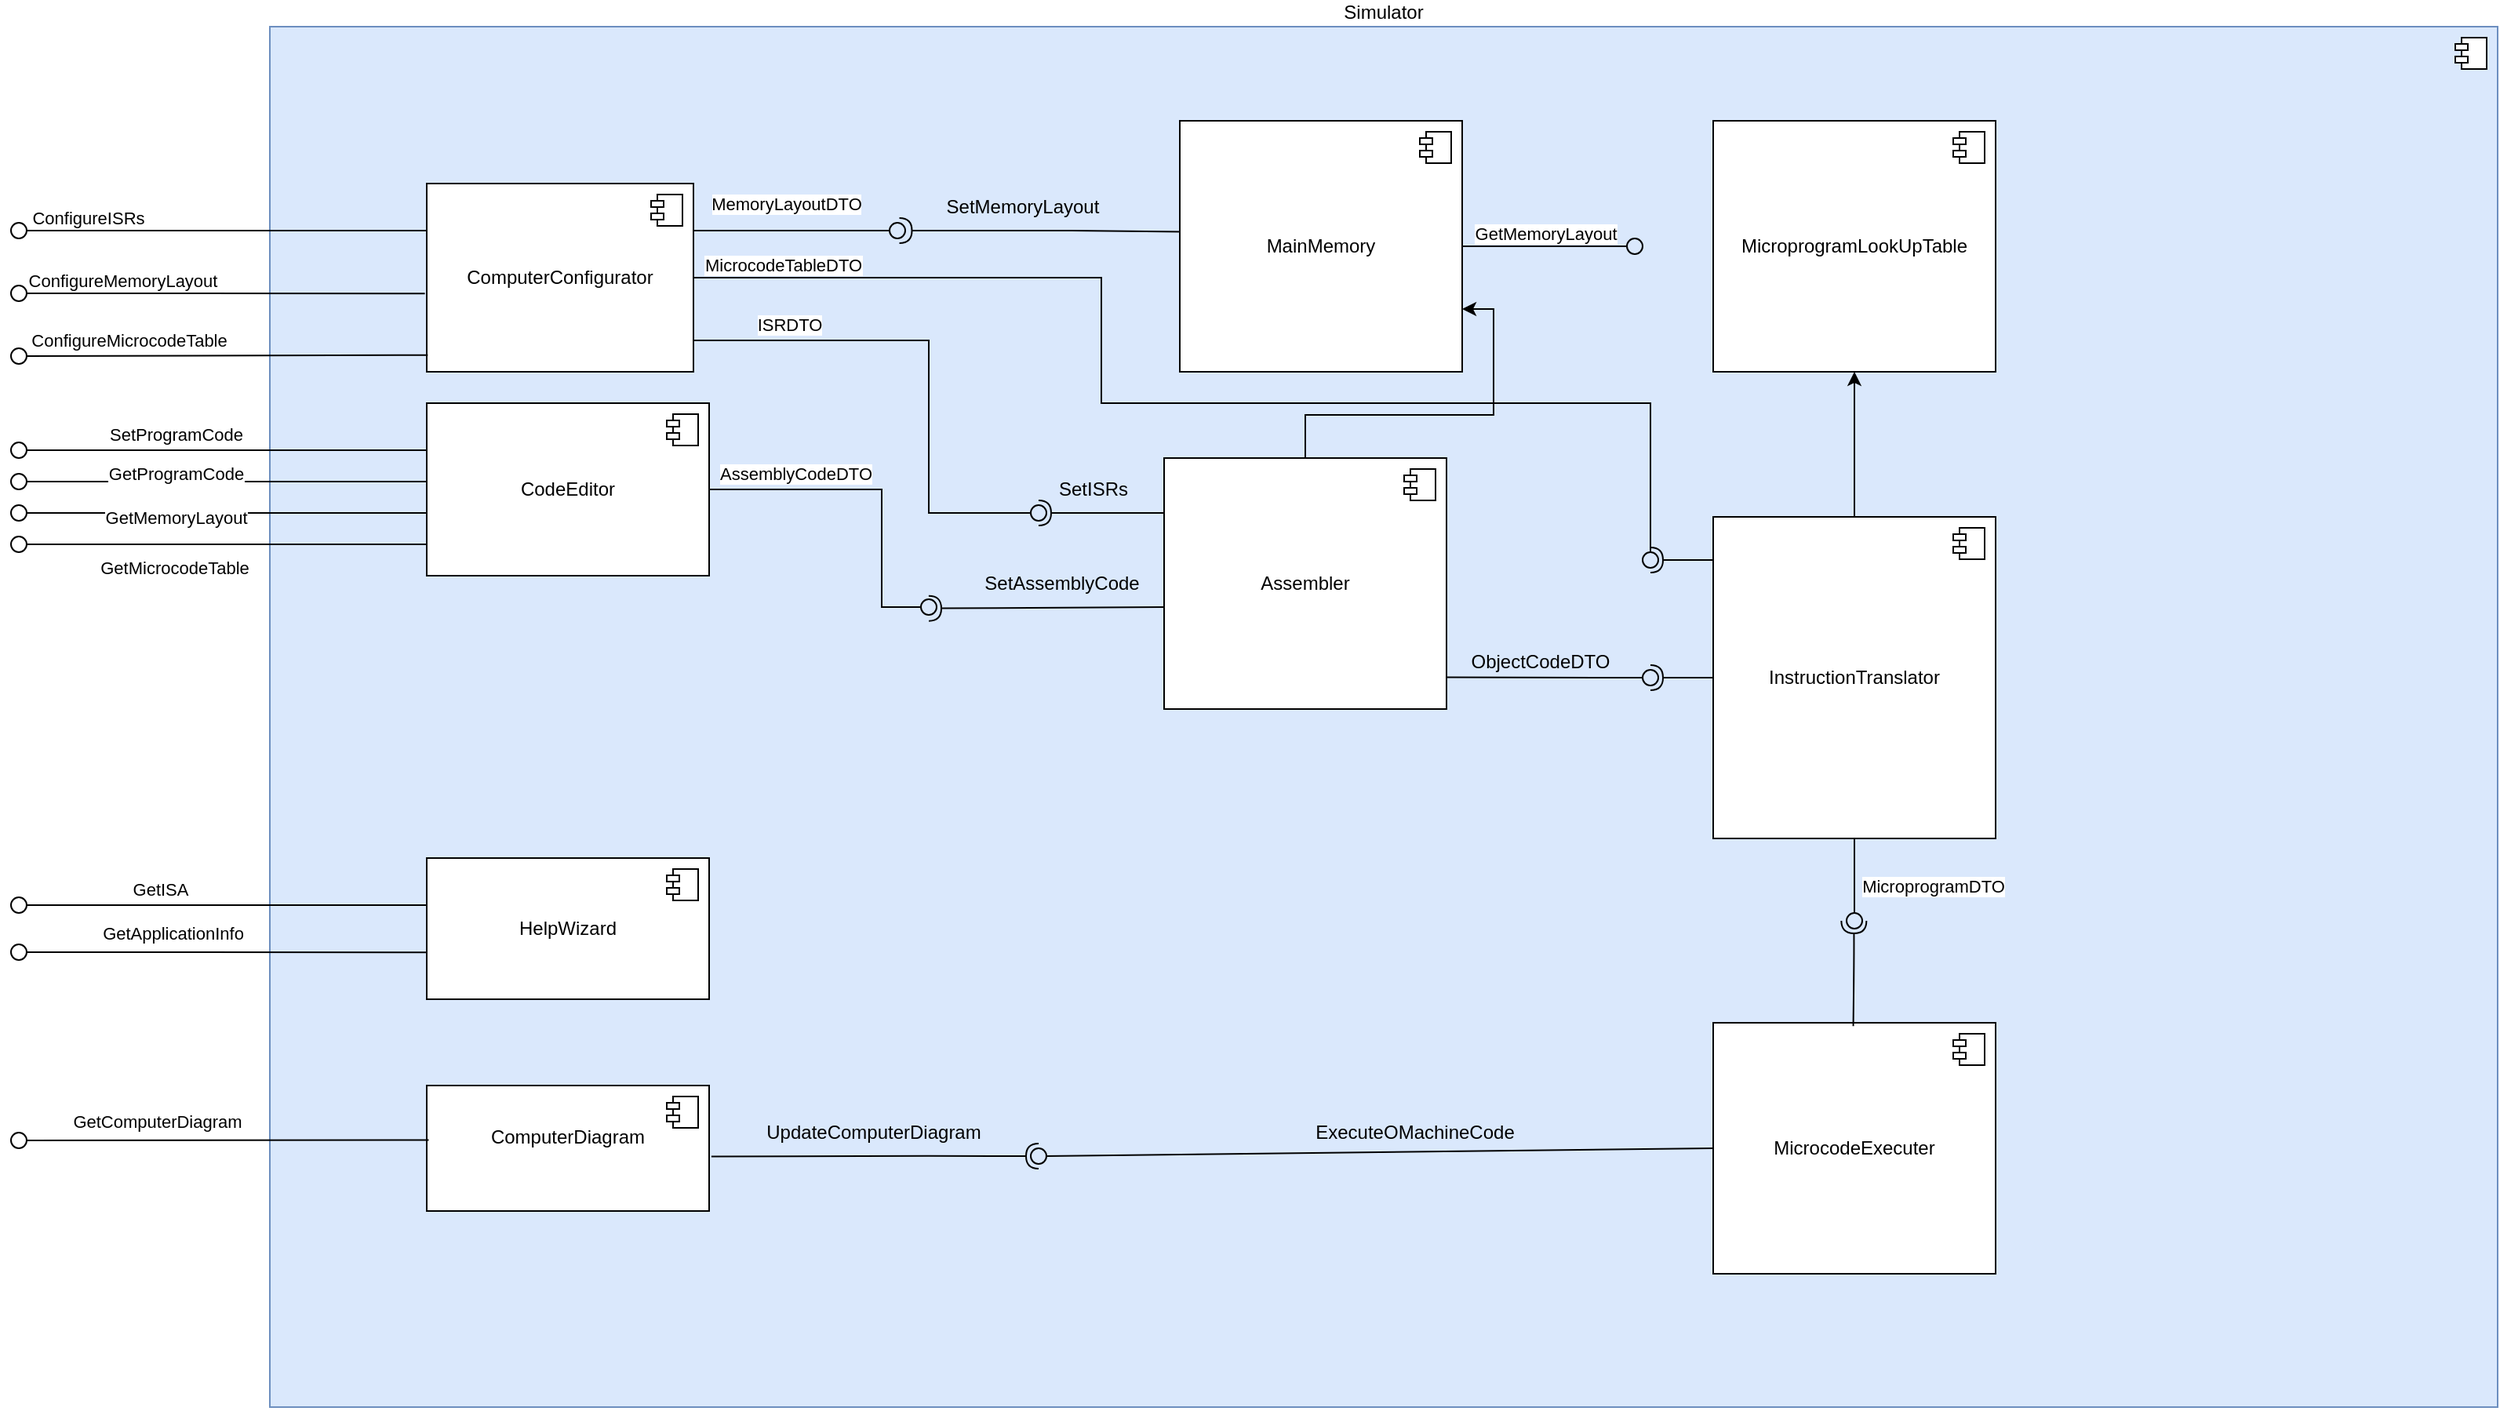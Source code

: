 <mxfile version="26.1.3">
  <diagram name="Page-1" id="o5wIGqXDKvJi780g8giX">
    <mxGraphModel grid="1" page="1" gridSize="10" guides="1" tooltips="1" connect="1" arrows="1" fold="1" pageScale="1" pageWidth="827" pageHeight="1169" math="0" shadow="0">
      <root>
        <mxCell id="0" />
        <mxCell id="1" parent="0" />
        <mxCell id="_UufItp2rTg2V5WhQBbC-9" value="" style="ellipse;whiteSpace=wrap;html=1;align=center;aspect=fixed;fillColor=none;strokeColor=none;resizable=0;perimeter=centerPerimeter;rotatable=0;allowArrows=0;points=[];outlineConnect=1;" vertex="1" parent="1">
          <mxGeometry x="300" y="760" width="10" height="10" as="geometry" />
        </mxCell>
        <mxCell id="_UufItp2rTg2V5WhQBbC-16" value="Simulator" style="html=1;dropTarget=0;whiteSpace=wrap;fillColor=#dae8fc;strokeColor=#6c8ebf;movable=0;resizable=0;rotatable=0;deletable=0;editable=0;locked=1;connectable=0;labelPosition=center;verticalLabelPosition=top;align=center;verticalAlign=bottom;" vertex="1" parent="1">
          <mxGeometry x="200" y="630" width="1420" height="880" as="geometry" />
        </mxCell>
        <mxCell id="_UufItp2rTg2V5WhQBbC-17" value="" style="shape=module;jettyWidth=8;jettyHeight=4;" vertex="1" parent="_UufItp2rTg2V5WhQBbC-16">
          <mxGeometry x="1" width="20" height="20" relative="1" as="geometry">
            <mxPoint x="-27" y="7" as="offset" />
          </mxGeometry>
        </mxCell>
        <mxCell id="_UufItp2rTg2V5WhQBbC-2" value="CodeEditor" style="html=1;dropTarget=0;whiteSpace=wrap;points=[[0,0.25,0,0,0],[0,0.46,0,0,0],[0,0.64,0,0,0],[0,0.83,0,0,0],[0.25,0,0,0,0],[0.25,1,0,0,0],[0.5,0,0,0,0],[0.5,1,0,0,0],[0.75,0,0,0,0],[0.75,1,0,0,0],[1,0,0,0,0],[1,0.25,0,0,0],[1,0.5,0,0,0],[1,0.75,0,0,0],[1,1,0,0,0]];movable=1;resizable=1;rotatable=1;deletable=1;editable=1;locked=0;connectable=1;" vertex="1" parent="1">
          <mxGeometry x="300" y="870" width="180" height="110" as="geometry" />
        </mxCell>
        <mxCell id="_UufItp2rTg2V5WhQBbC-3" value="" style="shape=module;jettyWidth=8;jettyHeight=4;" vertex="1" parent="_UufItp2rTg2V5WhQBbC-2">
          <mxGeometry x="1" width="20" height="20" relative="1" as="geometry">
            <mxPoint x="-27" y="7" as="offset" />
          </mxGeometry>
        </mxCell>
        <mxCell id="_UufItp2rTg2V5WhQBbC-26" value="SetProgramCode" style="edgeLabel;html=1;align=center;verticalAlign=middle;resizable=0;points=[];" vertex="1" connectable="0" parent="1">
          <mxGeometry x="140.0" y="890" as="geometry" />
        </mxCell>
        <mxCell id="_UufItp2rTg2V5WhQBbC-49" value="" style="ellipse;whiteSpace=wrap;html=1;align=center;aspect=fixed;fillColor=none;strokeColor=none;resizable=0;perimeter=centerPerimeter;rotatable=0;allowArrows=0;points=[];outlineConnect=1;" vertex="1" parent="1">
          <mxGeometry x="535" y="915" width="10" height="10" as="geometry" />
        </mxCell>
        <mxCell id="_UufItp2rTg2V5WhQBbC-50" value="" style="rounded=0;orthogonalLoop=1;jettySize=auto;html=1;endArrow=oval;endFill=0;sketch=0;sourcePerimeterSpacing=0;targetPerimeterSpacing=0;endSize=10;" edge="1" parent="1">
          <mxGeometry relative="1" as="geometry">
            <mxPoint x="300" y="900" as="sourcePoint" />
            <mxPoint x="40" y="900" as="targetPoint" />
          </mxGeometry>
        </mxCell>
        <mxCell id="_UufItp2rTg2V5WhQBbC-51" value="" style="rounded=0;orthogonalLoop=1;jettySize=auto;html=1;endArrow=oval;endFill=0;sketch=0;sourcePerimeterSpacing=0;targetPerimeterSpacing=0;endSize=10;" edge="1" parent="1">
          <mxGeometry relative="1" as="geometry">
            <mxPoint x="300" y="920" as="sourcePoint" />
            <mxPoint x="40" y="920" as="targetPoint" />
          </mxGeometry>
        </mxCell>
        <mxCell id="_UufItp2rTg2V5WhQBbC-52" value="" style="rounded=0;orthogonalLoop=1;jettySize=auto;html=1;endArrow=oval;endFill=0;sketch=0;sourcePerimeterSpacing=0;targetPerimeterSpacing=0;endSize=10;" edge="1" parent="1">
          <mxGeometry relative="1" as="geometry">
            <mxPoint x="300" y="960" as="sourcePoint" />
            <mxPoint x="40" y="960" as="targetPoint" />
          </mxGeometry>
        </mxCell>
        <mxCell id="_UufItp2rTg2V5WhQBbC-53" value="" style="rounded=0;orthogonalLoop=1;jettySize=auto;html=1;endArrow=oval;endFill=0;sketch=0;sourcePerimeterSpacing=0;targetPerimeterSpacing=0;endSize=10;" edge="1" parent="1">
          <mxGeometry relative="1" as="geometry">
            <mxPoint x="300" y="940" as="sourcePoint" />
            <mxPoint x="40" y="940" as="targetPoint" />
          </mxGeometry>
        </mxCell>
        <mxCell id="_UufItp2rTg2V5WhQBbC-54" value="GetProgramCode" style="edgeLabel;html=1;align=center;verticalAlign=middle;resizable=0;points=[];" vertex="1" connectable="0" parent="1">
          <mxGeometry x="140.0" y="915" as="geometry" />
        </mxCell>
        <mxCell id="_UufItp2rTg2V5WhQBbC-55" value="GetMemoryLayout" style="edgeLabel;html=1;align=center;verticalAlign=middle;resizable=0;points=[];" vertex="1" connectable="0" parent="1">
          <mxGeometry x="140.0" y="942.5" as="geometry" />
        </mxCell>
        <mxCell id="_UufItp2rTg2V5WhQBbC-56" value="GetMicrocodeTable" style="edgeLabel;html=1;align=center;verticalAlign=middle;resizable=0;points=[];" vertex="1" connectable="0" parent="1">
          <mxGeometry x="140.0" y="980" as="geometry">
            <mxPoint x="-1" y="-5" as="offset" />
          </mxGeometry>
        </mxCell>
        <mxCell id="_UufItp2rTg2V5WhQBbC-58" value="AssemblyCodeDTO" style="edgeLabel;html=1;align=center;verticalAlign=middle;resizable=0;points=[];" vertex="1" connectable="0" parent="1">
          <mxGeometry x="535" y="915" as="geometry" />
        </mxCell>
        <mxCell id="_UufItp2rTg2V5WhQBbC-59" value="ComputerConfigurator" style="html=1;dropTarget=0;whiteSpace=wrap;" vertex="1" parent="1">
          <mxGeometry x="300" y="730" width="170" height="120" as="geometry" />
        </mxCell>
        <mxCell id="_UufItp2rTg2V5WhQBbC-60" value="" style="shape=module;jettyWidth=8;jettyHeight=4;" vertex="1" parent="_UufItp2rTg2V5WhQBbC-59">
          <mxGeometry x="1" width="20" height="20" relative="1" as="geometry">
            <mxPoint x="-27" y="7" as="offset" />
          </mxGeometry>
        </mxCell>
        <mxCell id="_UufItp2rTg2V5WhQBbC-61" value="" style="rounded=0;orthogonalLoop=1;jettySize=auto;html=1;endArrow=oval;endFill=0;sketch=0;sourcePerimeterSpacing=0;targetPerimeterSpacing=0;endSize=10;exitX=0;exitY=0.25;exitDx=0;exitDy=0;" edge="1" parent="1" source="_UufItp2rTg2V5WhQBbC-59">
          <mxGeometry relative="1" as="geometry">
            <mxPoint x="290" y="780" as="sourcePoint" />
            <mxPoint x="40" y="760" as="targetPoint" />
          </mxGeometry>
        </mxCell>
        <mxCell id="_UufItp2rTg2V5WhQBbC-62" value="ISRDTO" style="edgeLabel;html=1;align=center;verticalAlign=middle;resizable=0;points=[];" vertex="1" connectable="0" parent="1">
          <mxGeometry x="530" y="840" as="geometry">
            <mxPoint x="1" y="-20" as="offset" />
          </mxGeometry>
        </mxCell>
        <mxCell id="_UufItp2rTg2V5WhQBbC-63" value="ConfigureMemoryLayout" style="edgeLabel;html=1;align=center;verticalAlign=middle;resizable=0;points=[];" vertex="1" connectable="0" parent="1">
          <mxGeometry x="110.0" y="790" as="geometry">
            <mxPoint x="-4" y="2" as="offset" />
          </mxGeometry>
        </mxCell>
        <mxCell id="_UufItp2rTg2V5WhQBbC-64" value="ConfigureMicrocodeTable" style="edgeLabel;html=1;align=center;verticalAlign=middle;resizable=0;points=[];" vertex="1" connectable="0" parent="1">
          <mxGeometry x="110.0" y="830" as="geometry" />
        </mxCell>
        <mxCell id="_UufItp2rTg2V5WhQBbC-65" value="" style="rounded=0;orthogonalLoop=1;jettySize=auto;html=1;endArrow=oval;endFill=0;sketch=0;sourcePerimeterSpacing=0;targetPerimeterSpacing=0;endSize=10;exitX=-0.007;exitY=0.584;exitDx=0;exitDy=0;exitPerimeter=0;" edge="1" parent="1" source="_UufItp2rTg2V5WhQBbC-59">
          <mxGeometry relative="1" as="geometry">
            <mxPoint x="290" y="804.81" as="sourcePoint" />
            <mxPoint x="40" y="800" as="targetPoint" />
          </mxGeometry>
        </mxCell>
        <mxCell id="_UufItp2rTg2V5WhQBbC-66" value="" style="rounded=0;orthogonalLoop=1;jettySize=auto;html=1;endArrow=oval;endFill=0;sketch=0;sourcePerimeterSpacing=0;targetPerimeterSpacing=0;endSize=10;exitX=0.004;exitY=0.911;exitDx=0;exitDy=0;exitPerimeter=0;" edge="1" parent="1" source="_UufItp2rTg2V5WhQBbC-59">
          <mxGeometry relative="1" as="geometry">
            <mxPoint x="290" y="830" as="sourcePoint" />
            <mxPoint x="40" y="840" as="targetPoint" />
          </mxGeometry>
        </mxCell>
        <mxCell id="_UufItp2rTg2V5WhQBbC-68" value="ConfigureISRs" style="edgeLabel;html=1;align=center;verticalAlign=middle;resizable=0;points=[];" vertex="1" connectable="0" parent="1">
          <mxGeometry x="110.0" y="750" as="geometry">
            <mxPoint x="-26" y="2" as="offset" />
          </mxGeometry>
        </mxCell>
        <mxCell id="_UufItp2rTg2V5WhQBbC-70" value="MemoryLayoutDTO" style="edgeLabel;html=1;align=center;verticalAlign=middle;resizable=0;points=[];" vertex="1" connectable="0" parent="1">
          <mxGeometry x="530" y="770" as="geometry">
            <mxPoint x="-1" y="-27" as="offset" />
          </mxGeometry>
        </mxCell>
        <mxCell id="_UufItp2rTg2V5WhQBbC-71" value="MicrocodeTableDTO" style="edgeLabel;html=1;align=center;verticalAlign=middle;resizable=0;points=[];" vertex="1" connectable="0" parent="1">
          <mxGeometry x="530" y="790" as="geometry">
            <mxPoint x="-3" y="-8" as="offset" />
          </mxGeometry>
        </mxCell>
        <mxCell id="_UufItp2rTg2V5WhQBbC-72" value="HelpWizard" style="html=1;dropTarget=0;whiteSpace=wrap;" vertex="1" parent="1">
          <mxGeometry x="300" y="1160" width="180" height="90" as="geometry" />
        </mxCell>
        <mxCell id="_UufItp2rTg2V5WhQBbC-73" value="" style="shape=module;jettyWidth=8;jettyHeight=4;" vertex="1" parent="_UufItp2rTg2V5WhQBbC-72">
          <mxGeometry x="1" width="20" height="20" relative="1" as="geometry">
            <mxPoint x="-27" y="7" as="offset" />
          </mxGeometry>
        </mxCell>
        <mxCell id="_UufItp2rTg2V5WhQBbC-74" value="" style="rounded=0;orthogonalLoop=1;jettySize=auto;html=1;endArrow=oval;endFill=0;sketch=0;sourcePerimeterSpacing=0;targetPerimeterSpacing=0;endSize=10;" edge="1" parent="1">
          <mxGeometry relative="1" as="geometry">
            <mxPoint x="300" y="1190" as="sourcePoint" />
            <mxPoint x="40" y="1190" as="targetPoint" />
          </mxGeometry>
        </mxCell>
        <mxCell id="_UufItp2rTg2V5WhQBbC-75" value="GetISA" style="edgeLabel;html=1;align=center;verticalAlign=middle;resizable=0;points=[];" vertex="1" connectable="0" parent="1">
          <mxGeometry x="130.0" y="1180" as="geometry" />
        </mxCell>
        <mxCell id="_UufItp2rTg2V5WhQBbC-76" value="GetApplicationInfo" style="edgeLabel;html=1;align=center;verticalAlign=middle;resizable=0;points=[];" vertex="1" connectable="0" parent="1">
          <mxGeometry x="150.0" y="1210" as="geometry">
            <mxPoint x="-12" y="-2" as="offset" />
          </mxGeometry>
        </mxCell>
        <mxCell id="_UufItp2rTg2V5WhQBbC-77" value="" style="rounded=0;orthogonalLoop=1;jettySize=auto;html=1;endArrow=oval;endFill=0;sketch=0;sourcePerimeterSpacing=0;targetPerimeterSpacing=0;endSize=10;exitX=0.002;exitY=0.668;exitDx=0;exitDy=0;exitPerimeter=0;" edge="1" parent="1" source="_UufItp2rTg2V5WhQBbC-72">
          <mxGeometry relative="1" as="geometry">
            <mxPoint x="310" y="1220" as="sourcePoint" />
            <mxPoint x="40" y="1220" as="targetPoint" />
          </mxGeometry>
        </mxCell>
        <mxCell id="GFVN7-KESG2D4CMGZPJR-28" style="edgeStyle=orthogonalEdgeStyle;rounded=0;orthogonalLoop=1;jettySize=auto;html=1;entryX=1;entryY=0.75;entryDx=0;entryDy=0;" edge="1" parent="1" source="_UufItp2rTg2V5WhQBbC-78" target="GFVN7-KESG2D4CMGZPJR-13">
          <mxGeometry relative="1" as="geometry" />
        </mxCell>
        <mxCell id="_UufItp2rTg2V5WhQBbC-78" value="Assembler" style="html=1;dropTarget=0;whiteSpace=wrap;points=[[0,0,0,0,0],[0,0.19,0,0,0],[0,0.33,0,0,0],[0,0.5,0,0,0],[0,0.75,0,0,0],[0,1,0,0,0],[0.25,0,0,0,0],[0.25,1,0,0,0],[0.5,0,0,0,0],[0.5,1,0,0,0],[0.75,0,0,0,0],[0.75,1,0,0,0],[1,0,0,0,0],[1,0.25,0,0,0],[1,0.5,0,0,0],[1,0.75,0,0,0],[1,1,0,0,0]];" vertex="1" parent="1">
          <mxGeometry x="770" y="905" width="180" height="160" as="geometry" />
        </mxCell>
        <mxCell id="_UufItp2rTg2V5WhQBbC-79" value="" style="shape=module;jettyWidth=8;jettyHeight=4;" vertex="1" parent="_UufItp2rTg2V5WhQBbC-78">
          <mxGeometry x="1" width="20" height="20" relative="1" as="geometry">
            <mxPoint x="-27" y="7" as="offset" />
          </mxGeometry>
        </mxCell>
        <mxCell id="_UufItp2rTg2V5WhQBbC-80" value="" style="rounded=0;orthogonalLoop=1;jettySize=auto;html=1;endArrow=halfCircle;endFill=0;endSize=6;strokeWidth=1;sketch=0;exitX=0.002;exitY=0.429;exitDx=0;exitDy=0;exitPerimeter=0;" edge="1" parent="1">
          <mxGeometry relative="1" as="geometry">
            <mxPoint x="770.36" y="1000.0" as="sourcePoint" />
            <mxPoint x="620" y="1000.85" as="targetPoint" />
          </mxGeometry>
        </mxCell>
        <mxCell id="_UufItp2rTg2V5WhQBbC-81" value="" style="rounded=0;orthogonalLoop=1;jettySize=auto;html=1;endArrow=oval;endFill=0;sketch=0;sourcePerimeterSpacing=0;targetPerimeterSpacing=0;endSize=10;exitX=1;exitY=0.5;exitDx=0;exitDy=0;exitPerimeter=0;" edge="1" parent="1" source="_UufItp2rTg2V5WhQBbC-2">
          <mxGeometry relative="1" as="geometry">
            <mxPoint x="495" y="925" as="sourcePoint" />
            <mxPoint x="620" y="1000" as="targetPoint" />
            <Array as="points">
              <mxPoint x="590" y="925" />
              <mxPoint x="590" y="960" />
              <mxPoint x="590" y="1000" />
            </Array>
          </mxGeometry>
        </mxCell>
        <mxCell id="_UufItp2rTg2V5WhQBbC-82" value="" style="ellipse;whiteSpace=wrap;html=1;align=center;aspect=fixed;fillColor=none;strokeColor=none;resizable=0;perimeter=centerPerimeter;rotatable=0;allowArrows=0;points=[];outlineConnect=1;" vertex="1" parent="1">
          <mxGeometry x="610" y="920" width="10" height="10" as="geometry" />
        </mxCell>
        <mxCell id="_UufItp2rTg2V5WhQBbC-84" value="SetAssemblyCode" style="text;html=1;align=center;verticalAlign=middle;whiteSpace=wrap;rounded=0;" vertex="1" parent="1">
          <mxGeometry x="650" y="970" width="110" height="30" as="geometry" />
        </mxCell>
        <mxCell id="_UufItp2rTg2V5WhQBbC-85" value="SetISRs" style="text;html=1;align=center;verticalAlign=middle;whiteSpace=wrap;rounded=0;" vertex="1" parent="1">
          <mxGeometry x="665" y="910" width="120" height="30" as="geometry" />
        </mxCell>
        <mxCell id="_UufItp2rTg2V5WhQBbC-96" value="" style="ellipse;whiteSpace=wrap;html=1;align=center;aspect=fixed;fillColor=none;strokeColor=none;resizable=0;perimeter=centerPerimeter;rotatable=0;allowArrows=0;points=[];outlineConnect=1;" vertex="1" parent="1">
          <mxGeometry x="580" y="990" width="10" height="10" as="geometry" />
        </mxCell>
        <mxCell id="_UufItp2rTg2V5WhQBbC-97" value="" style="rounded=0;orthogonalLoop=1;jettySize=auto;html=1;endArrow=oval;endFill=0;sketch=0;sourcePerimeterSpacing=0;targetPerimeterSpacing=0;endSize=10;exitX=1;exitY=0.5;exitDx=0;exitDy=0;exitPerimeter=0;" edge="1" parent="1">
          <mxGeometry relative="1" as="geometry">
            <mxPoint x="470" y="760" as="sourcePoint" />
            <mxPoint x="600" y="760" as="targetPoint" />
            <Array as="points">
              <mxPoint x="540" y="760" />
              <mxPoint x="570" y="760" />
              <mxPoint x="590" y="760" />
            </Array>
          </mxGeometry>
        </mxCell>
        <mxCell id="_UufItp2rTg2V5WhQBbC-98" value="" style="rounded=0;orthogonalLoop=1;jettySize=auto;html=1;endArrow=oval;endFill=0;sketch=0;sourcePerimeterSpacing=0;targetPerimeterSpacing=0;endSize=10;" edge="1" parent="1">
          <mxGeometry relative="1" as="geometry">
            <mxPoint x="470" y="790" as="sourcePoint" />
            <mxPoint x="1080" y="970" as="targetPoint" />
            <Array as="points">
              <mxPoint x="730" y="790" />
              <mxPoint x="730" y="870" />
              <mxPoint x="1080" y="870" />
            </Array>
          </mxGeometry>
        </mxCell>
        <mxCell id="_UufItp2rTg2V5WhQBbC-99" value="" style="rounded=0;orthogonalLoop=1;jettySize=auto;html=1;endArrow=oval;endFill=0;sketch=0;sourcePerimeterSpacing=0;targetPerimeterSpacing=0;endSize=10;exitX=1;exitY=0.5;exitDx=0;exitDy=0;exitPerimeter=0;" edge="1" parent="1">
          <mxGeometry relative="1" as="geometry">
            <mxPoint x="470" y="830" as="sourcePoint" />
            <mxPoint x="690" y="940" as="targetPoint" />
            <Array as="points">
              <mxPoint x="620" y="830" />
              <mxPoint x="620" y="940" />
            </Array>
          </mxGeometry>
        </mxCell>
        <mxCell id="_UufItp2rTg2V5WhQBbC-100" value="" style="rounded=0;orthogonalLoop=1;jettySize=auto;html=1;endArrow=halfCircle;endFill=0;endSize=6;strokeWidth=1;sketch=0;" edge="1" parent="1">
          <mxGeometry relative="1" as="geometry">
            <mxPoint x="770" y="940" as="sourcePoint" />
            <mxPoint x="690" y="940" as="targetPoint" />
          </mxGeometry>
        </mxCell>
        <mxCell id="_UufItp2rTg2V5WhQBbC-101" value="" style="rounded=0;orthogonalLoop=1;jettySize=auto;html=1;endArrow=halfCircle;endFill=0;endSize=6;strokeWidth=1;sketch=0;exitX=0.008;exitY=0.442;exitDx=0;exitDy=0;exitPerimeter=0;" edge="1" parent="1" source="GFVN7-KESG2D4CMGZPJR-13">
          <mxGeometry relative="1" as="geometry">
            <mxPoint x="750" y="759.44" as="sourcePoint" />
            <mxPoint x="601.26" y="760" as="targetPoint" />
            <Array as="points">
              <mxPoint x="711.26" y="760" />
            </Array>
          </mxGeometry>
        </mxCell>
        <mxCell id="_UufItp2rTg2V5WhQBbC-106" value="SetMemoryLayout" style="text;html=1;align=center;verticalAlign=middle;whiteSpace=wrap;rounded=0;" vertex="1" parent="1">
          <mxGeometry x="620" y="730" width="120" height="30" as="geometry" />
        </mxCell>
        <mxCell id="GFVN7-KESG2D4CMGZPJR-29" style="edgeStyle=orthogonalEdgeStyle;rounded=0;orthogonalLoop=1;jettySize=auto;html=1;entryX=0.5;entryY=1;entryDx=0;entryDy=0;" edge="1" parent="1" source="_UufItp2rTg2V5WhQBbC-108" target="GFVN7-KESG2D4CMGZPJR-15">
          <mxGeometry relative="1" as="geometry" />
        </mxCell>
        <mxCell id="_UufItp2rTg2V5WhQBbC-108" value="InstructionTranslator" style="html=1;dropTarget=0;whiteSpace=wrap;" vertex="1" parent="1">
          <mxGeometry x="1120" y="942.5" width="180" height="205" as="geometry" />
        </mxCell>
        <mxCell id="_UufItp2rTg2V5WhQBbC-109" value="" style="shape=module;jettyWidth=8;jettyHeight=4;" vertex="1" parent="_UufItp2rTg2V5WhQBbC-108">
          <mxGeometry x="1" width="20" height="20" relative="1" as="geometry">
            <mxPoint x="-27" y="7" as="offset" />
          </mxGeometry>
        </mxCell>
        <mxCell id="_UufItp2rTg2V5WhQBbC-110" value="ComputerDiagram&lt;div&gt;&lt;br&gt;&lt;/div&gt;" style="html=1;dropTarget=0;whiteSpace=wrap;" vertex="1" parent="1">
          <mxGeometry x="300" y="1305" width="180" height="80" as="geometry" />
        </mxCell>
        <mxCell id="_UufItp2rTg2V5WhQBbC-111" value="" style="shape=module;jettyWidth=8;jettyHeight=4;" vertex="1" parent="_UufItp2rTg2V5WhQBbC-110">
          <mxGeometry x="1" width="20" height="20" relative="1" as="geometry">
            <mxPoint x="-27" y="7" as="offset" />
          </mxGeometry>
        </mxCell>
        <mxCell id="_UufItp2rTg2V5WhQBbC-113" value="" style="rounded=0;orthogonalLoop=1;jettySize=auto;html=1;endArrow=oval;endFill=0;sketch=0;sourcePerimeterSpacing=0;targetPerimeterSpacing=0;endSize=10;exitX=0.007;exitY=0.434;exitDx=0;exitDy=0;exitPerimeter=0;" edge="1" parent="1" source="_UufItp2rTg2V5WhQBbC-110">
          <mxGeometry relative="1" as="geometry">
            <mxPoint x="310" y="1319.57" as="sourcePoint" />
            <mxPoint x="40" y="1340" as="targetPoint" />
            <Array as="points" />
          </mxGeometry>
        </mxCell>
        <mxCell id="_UufItp2rTg2V5WhQBbC-114" value="GetComputerDiagram" style="edgeLabel;html=1;align=center;verticalAlign=middle;resizable=0;points=[];" vertex="1" connectable="0" parent="1">
          <mxGeometry x="120.0" y="1350" as="geometry">
            <mxPoint x="8" y="-22" as="offset" />
          </mxGeometry>
        </mxCell>
        <mxCell id="_UufItp2rTg2V5WhQBbC-115" value="" style="rounded=0;orthogonalLoop=1;jettySize=auto;html=1;endArrow=halfCircle;endFill=0;endSize=6;strokeWidth=1;sketch=0;exitX=0;exitY=0.5;exitDx=0;exitDy=0;" edge="1" parent="1" source="_UufItp2rTg2V5WhQBbC-108">
          <mxGeometry relative="1" as="geometry">
            <mxPoint x="1160" y="1045" as="sourcePoint" />
            <mxPoint x="1080" y="1045.01" as="targetPoint" />
            <Array as="points">
              <mxPoint x="1110" y="1045" />
            </Array>
          </mxGeometry>
        </mxCell>
        <mxCell id="_UufItp2rTg2V5WhQBbC-116" value="" style="rounded=0;orthogonalLoop=1;jettySize=auto;html=1;endArrow=oval;endFill=0;sketch=0;sourcePerimeterSpacing=0;targetPerimeterSpacing=0;endSize=10;exitX=1;exitY=0.5;exitDx=0;exitDy=0;exitPerimeter=0;" edge="1" parent="1">
          <mxGeometry relative="1" as="geometry">
            <mxPoint x="950" y="1044.8" as="sourcePoint" />
            <mxPoint x="1080" y="1045" as="targetPoint" />
          </mxGeometry>
        </mxCell>
        <mxCell id="_UufItp2rTg2V5WhQBbC-117" value="ObjectCodeDTO" style="text;html=1;align=center;verticalAlign=middle;whiteSpace=wrap;rounded=0;" vertex="1" parent="1">
          <mxGeometry x="950" y="1020" width="120" height="30" as="geometry" />
        </mxCell>
        <mxCell id="_UufItp2rTg2V5WhQBbC-118" value="" style="rounded=0;orthogonalLoop=1;jettySize=auto;html=1;endArrow=halfCircle;endFill=0;endSize=6;strokeWidth=1;sketch=0;exitX=1.008;exitY=0.566;exitDx=0;exitDy=0;exitPerimeter=0;" edge="1" parent="1" source="_UufItp2rTg2V5WhQBbC-110">
          <mxGeometry relative="1" as="geometry">
            <mxPoint x="490" y="1350.12" as="sourcePoint" />
            <mxPoint x="690" y="1350" as="targetPoint" />
            <Array as="points">
              <mxPoint x="619.64" y="1349.88" />
              <mxPoint x="660" y="1350" />
            </Array>
          </mxGeometry>
        </mxCell>
        <mxCell id="_UufItp2rTg2V5WhQBbC-119" value="UpdateComputerDiagram" style="text;html=1;align=center;verticalAlign=middle;whiteSpace=wrap;rounded=0;" vertex="1" parent="1">
          <mxGeometry x="505" y="1320" width="160" height="30" as="geometry" />
        </mxCell>
        <mxCell id="_UufItp2rTg2V5WhQBbC-129" value="ExecuteOMachineCode" style="text;html=1;align=center;verticalAlign=middle;whiteSpace=wrap;rounded=0;" vertex="1" parent="1">
          <mxGeometry x="870" y="1320" width="120" height="30" as="geometry" />
        </mxCell>
        <mxCell id="GFVN7-KESG2D4CMGZPJR-1" value="MicrocodeExecuter" style="html=1;dropTarget=0;whiteSpace=wrap;" vertex="1" parent="1">
          <mxGeometry x="1120" y="1265" width="180" height="160" as="geometry" />
        </mxCell>
        <mxCell id="GFVN7-KESG2D4CMGZPJR-2" value="" style="shape=module;jettyWidth=8;jettyHeight=4;" vertex="1" parent="GFVN7-KESG2D4CMGZPJR-1">
          <mxGeometry x="1" width="20" height="20" relative="1" as="geometry">
            <mxPoint x="-27" y="7" as="offset" />
          </mxGeometry>
        </mxCell>
        <mxCell id="GFVN7-KESG2D4CMGZPJR-6" value="" style="rounded=0;orthogonalLoop=1;jettySize=auto;html=1;endArrow=halfCircle;endFill=0;endSize=6;strokeWidth=1;sketch=0;fontSize=12;curved=1;exitX=0.496;exitY=0.013;exitDx=0;exitDy=0;exitPerimeter=0;" edge="1" parent="1" source="GFVN7-KESG2D4CMGZPJR-1">
          <mxGeometry relative="1" as="geometry">
            <mxPoint x="1209.67" y="1235" as="sourcePoint" />
            <mxPoint x="1209.67" y="1200" as="targetPoint" />
            <Array as="points">
              <mxPoint x="1209.81" y="1225" />
            </Array>
          </mxGeometry>
        </mxCell>
        <mxCell id="GFVN7-KESG2D4CMGZPJR-7" value="" style="ellipse;whiteSpace=wrap;html=1;align=center;aspect=fixed;fillColor=none;strokeColor=none;resizable=0;perimeter=centerPerimeter;rotatable=0;allowArrows=0;points=[];outlineConnect=1;" vertex="1" parent="1">
          <mxGeometry x="1250" y="1170" width="10" height="10" as="geometry" />
        </mxCell>
        <mxCell id="GFVN7-KESG2D4CMGZPJR-8" value="" style="rounded=0;orthogonalLoop=1;jettySize=auto;html=1;endArrow=oval;endFill=0;sketch=0;sourcePerimeterSpacing=0;targetPerimeterSpacing=0;endSize=10;exitX=0.5;exitY=1;exitDx=0;exitDy=0;" edge="1" parent="1" source="_UufItp2rTg2V5WhQBbC-108">
          <mxGeometry relative="1" as="geometry">
            <mxPoint x="1110" y="1160" as="sourcePoint" />
            <mxPoint x="1210" y="1200" as="targetPoint" />
          </mxGeometry>
        </mxCell>
        <mxCell id="GFVN7-KESG2D4CMGZPJR-9" value="MicroprogramDTO" style="edgeLabel;html=1;align=center;verticalAlign=middle;resizable=0;points=[];" vertex="1" connectable="0" parent="GFVN7-KESG2D4CMGZPJR-8">
          <mxGeometry x="-0.224" y="1" relative="1" as="geometry">
            <mxPoint x="49" y="10" as="offset" />
          </mxGeometry>
        </mxCell>
        <mxCell id="GFVN7-KESG2D4CMGZPJR-10" value="" style="rounded=0;orthogonalLoop=1;jettySize=auto;html=1;endArrow=oval;endFill=0;sketch=0;sourcePerimeterSpacing=0;targetPerimeterSpacing=0;endSize=10;exitX=0;exitY=0.5;exitDx=0;exitDy=0;" edge="1" parent="1">
          <mxGeometry relative="1" as="geometry">
            <mxPoint x="1120" y="1345" as="sourcePoint" />
            <mxPoint x="690" y="1350" as="targetPoint" />
          </mxGeometry>
        </mxCell>
        <mxCell id="GFVN7-KESG2D4CMGZPJR-12" style="edgeStyle=orthogonalEdgeStyle;rounded=0;orthogonalLoop=1;jettySize=auto;html=1;exitX=0.5;exitY=1;exitDx=0;exitDy=0;" edge="1" parent="1" source="_UufItp2rTg2V5WhQBbC-16" target="_UufItp2rTg2V5WhQBbC-16">
          <mxGeometry relative="1" as="geometry" />
        </mxCell>
        <mxCell id="GFVN7-KESG2D4CMGZPJR-13" value="&lt;div&gt;MainMemory&lt;/div&gt;" style="html=1;dropTarget=0;whiteSpace=wrap;" vertex="1" parent="1">
          <mxGeometry x="780" y="690" width="180" height="160" as="geometry" />
        </mxCell>
        <mxCell id="GFVN7-KESG2D4CMGZPJR-14" value="" style="shape=module;jettyWidth=8;jettyHeight=4;" vertex="1" parent="GFVN7-KESG2D4CMGZPJR-13">
          <mxGeometry x="1" width="20" height="20" relative="1" as="geometry">
            <mxPoint x="-27" y="7" as="offset" />
          </mxGeometry>
        </mxCell>
        <mxCell id="GFVN7-KESG2D4CMGZPJR-15" value="MicroprogramLookUpTable" style="html=1;dropTarget=0;whiteSpace=wrap;" vertex="1" parent="1">
          <mxGeometry x="1120" y="690" width="180" height="160" as="geometry" />
        </mxCell>
        <mxCell id="GFVN7-KESG2D4CMGZPJR-16" value="" style="shape=module;jettyWidth=8;jettyHeight=4;" vertex="1" parent="GFVN7-KESG2D4CMGZPJR-15">
          <mxGeometry x="1" width="20" height="20" relative="1" as="geometry">
            <mxPoint x="-27" y="7" as="offset" />
          </mxGeometry>
        </mxCell>
        <mxCell id="GFVN7-KESG2D4CMGZPJR-19" value="" style="rounded=0;orthogonalLoop=1;jettySize=auto;html=1;endArrow=halfCircle;endFill=0;endSize=6;strokeWidth=1;sketch=0;exitX=0;exitY=0.5;exitDx=0;exitDy=0;" edge="1" parent="1">
          <mxGeometry relative="1" as="geometry">
            <mxPoint x="1120" y="970" as="sourcePoint" />
            <mxPoint x="1080" y="970.01" as="targetPoint" />
            <Array as="points">
              <mxPoint x="1110" y="970" />
            </Array>
          </mxGeometry>
        </mxCell>
        <mxCell id="GFVN7-KESG2D4CMGZPJR-26" value="" style="rounded=0;orthogonalLoop=1;jettySize=auto;html=1;endArrow=oval;endFill=0;sketch=0;sourcePerimeterSpacing=0;targetPerimeterSpacing=0;endSize=10;" edge="1" parent="1">
          <mxGeometry relative="1" as="geometry">
            <mxPoint x="960" y="770" as="sourcePoint" />
            <mxPoint x="1070" y="770" as="targetPoint" />
          </mxGeometry>
        </mxCell>
        <mxCell id="GFVN7-KESG2D4CMGZPJR-27" value="GetMemoryLayout" style="edgeLabel;html=1;align=center;verticalAlign=middle;resizable=0;points=[];" connectable="0" vertex="1" parent="1">
          <mxGeometry x="1010.0" y="760" as="geometry">
            <mxPoint x="3" y="2" as="offset" />
          </mxGeometry>
        </mxCell>
      </root>
    </mxGraphModel>
  </diagram>
</mxfile>
